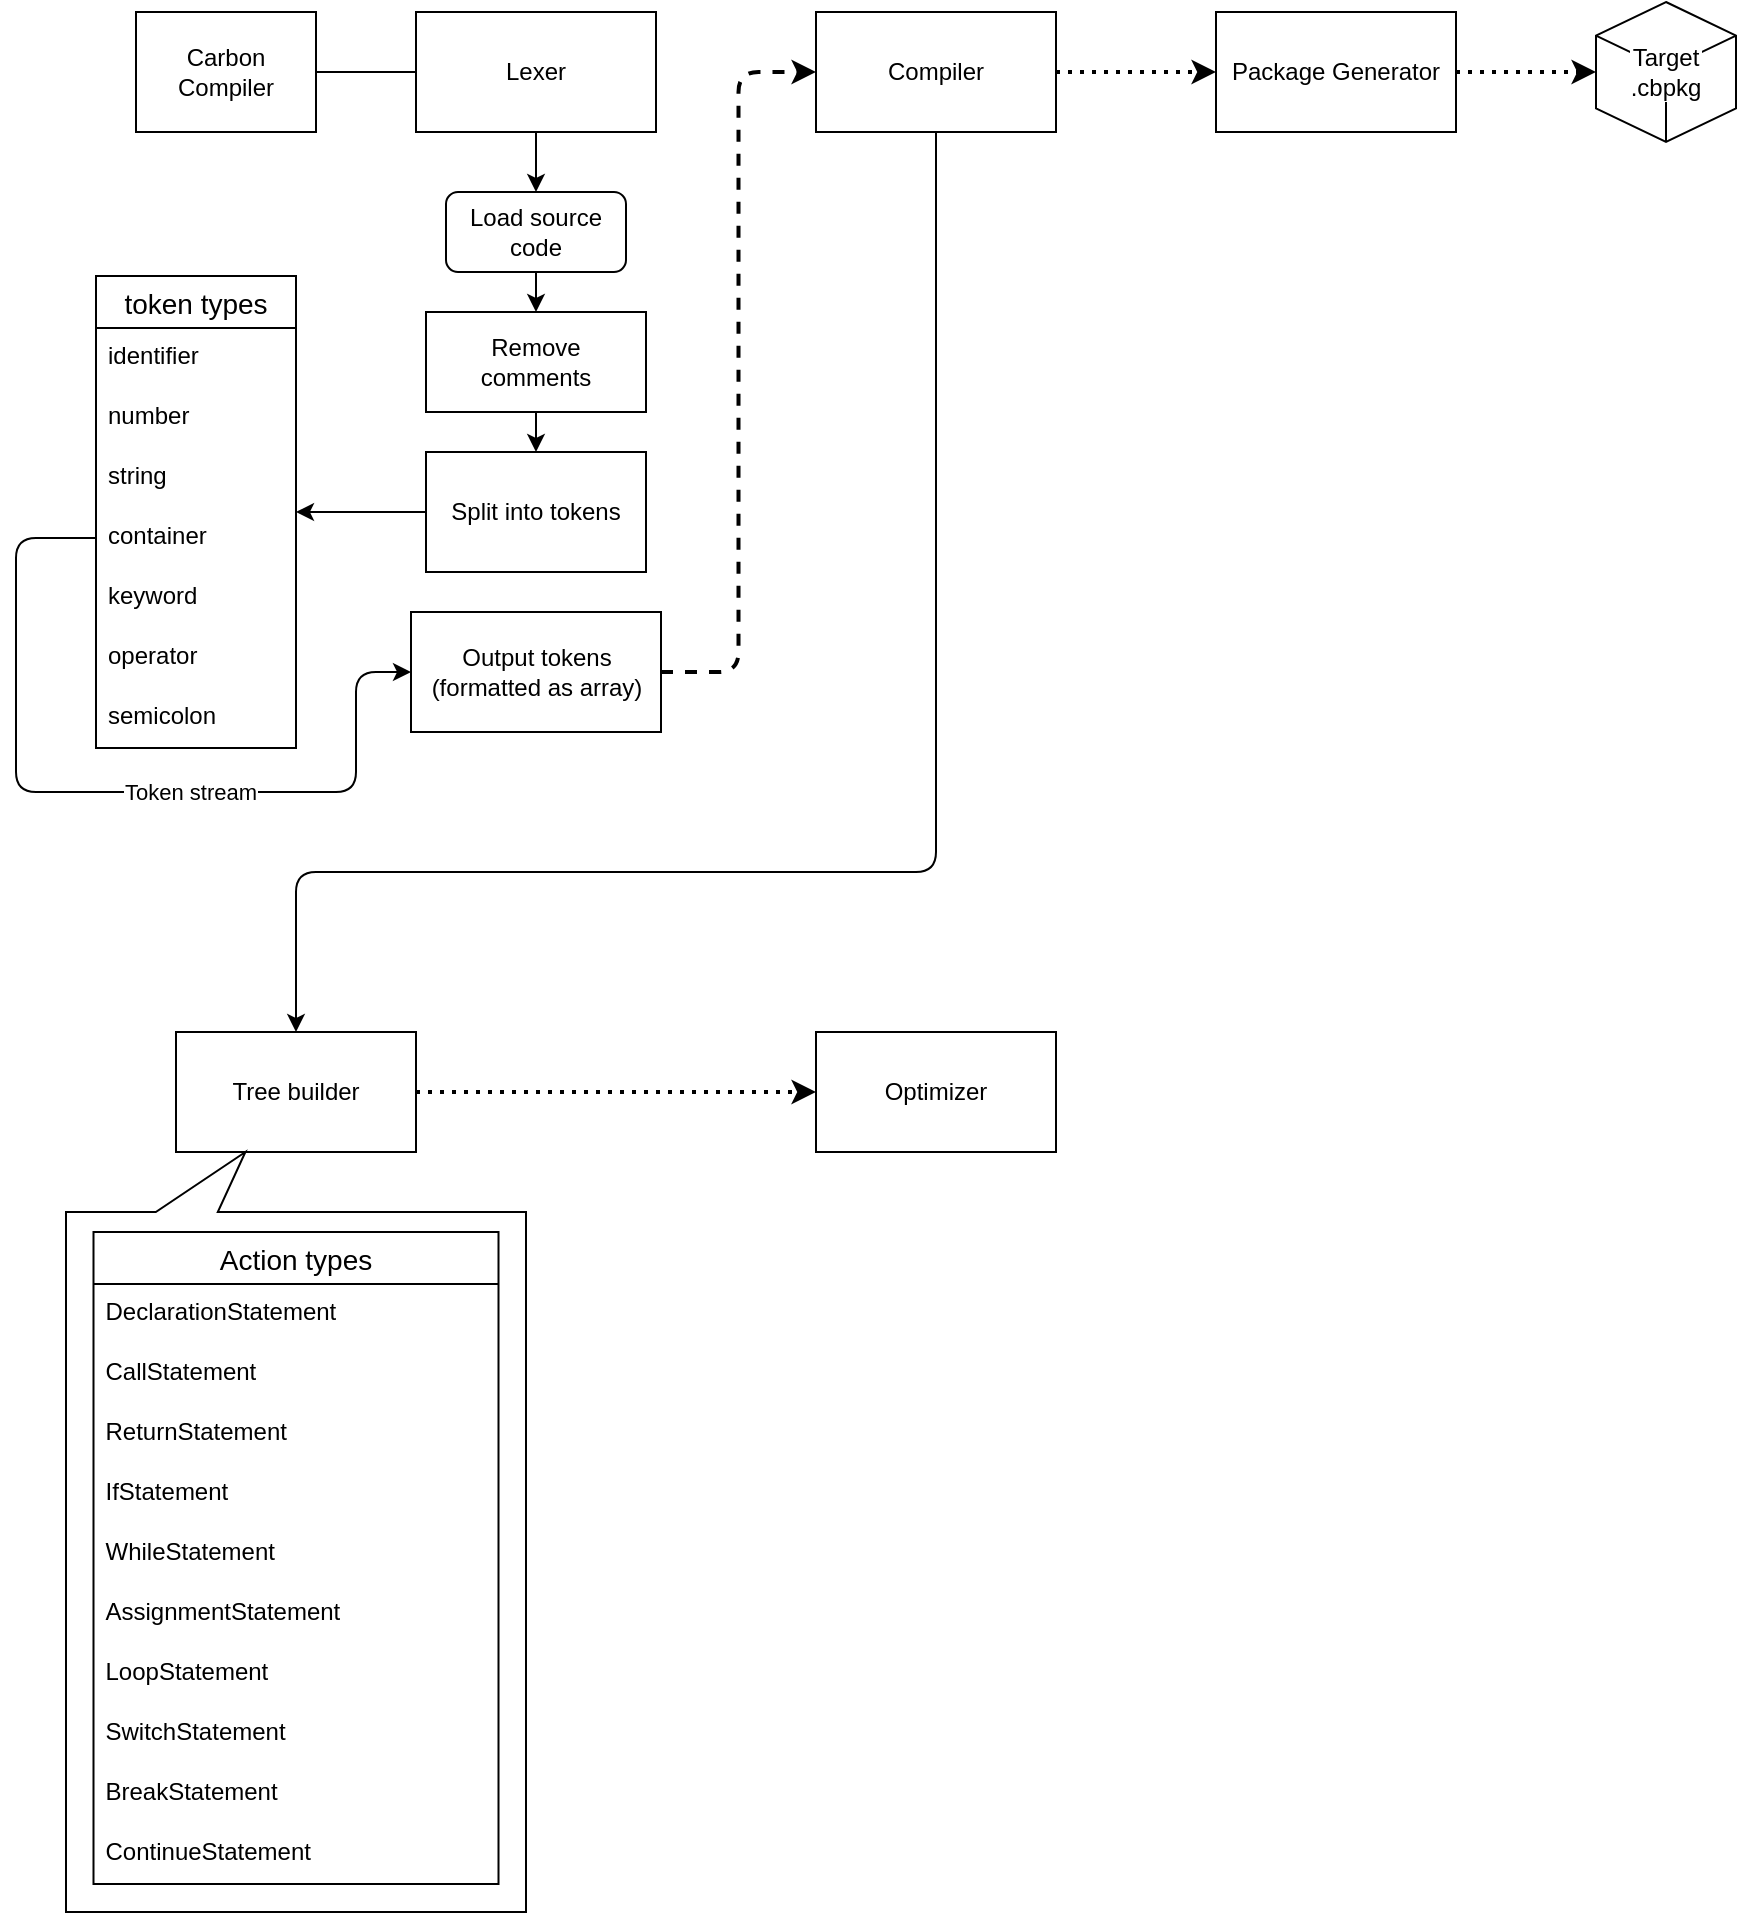 <mxfile version="14.5.1" type="device"><diagram id="XMMVwEM0Fe8zQMe2pqKj" name="Compiler"><mxGraphModel dx="2062" dy="1183" grid="1" gridSize="10" guides="1" tooltips="1" connect="1" arrows="1" fold="1" page="1" pageScale="1" pageWidth="850" pageHeight="1100" math="0" shadow="0"><root><mxCell id="0"/><mxCell id="1" parent="0"/><mxCell id="W130mLDaUc25MMwubsje-1" value="Carbon Compiler" style="rounded=0;whiteSpace=wrap;html=1;" parent="1" vertex="1"><mxGeometry x="200" y="30" width="90" height="60" as="geometry"/></mxCell><mxCell id="W130mLDaUc25MMwubsje-3" value="Lexer" style="rounded=0;whiteSpace=wrap;html=1;" parent="1" vertex="1"><mxGeometry x="340" y="30" width="120" height="60" as="geometry"/></mxCell><mxCell id="W130mLDaUc25MMwubsje-4" value="Compiler" style="rounded=0;whiteSpace=wrap;html=1;" parent="1" vertex="1"><mxGeometry x="540" y="30" width="120" height="60" as="geometry"/></mxCell><mxCell id="W130mLDaUc25MMwubsje-5" value="Package Generator" style="rounded=0;whiteSpace=wrap;html=1;" parent="1" vertex="1"><mxGeometry x="740" y="30" width="120" height="60" as="geometry"/></mxCell><mxCell id="W130mLDaUc25MMwubsje-6" value="" style="endArrow=none;html=1;entryX=0;entryY=0.5;entryDx=0;entryDy=0;exitX=1;exitY=0.5;exitDx=0;exitDy=0;" parent="1" source="W130mLDaUc25MMwubsje-1" target="W130mLDaUc25MMwubsje-3" edge="1"><mxGeometry width="50" height="50" relative="1" as="geometry"><mxPoint x="320" y="60" as="sourcePoint"/><mxPoint x="370" y="10" as="targetPoint"/></mxGeometry></mxCell><mxCell id="W130mLDaUc25MMwubsje-11" value="" style="endArrow=classic;html=1;dashed=1;strokeWidth=2;entryX=0;entryY=0.5;entryDx=0;entryDy=0;exitX=1;exitY=0.5;exitDx=0;exitDy=0;edgeStyle=orthogonalEdgeStyle;" parent="1" source="W130mLDaUc25MMwubsje-33" target="W130mLDaUc25MMwubsje-4" edge="1"><mxGeometry width="50" height="50" relative="1" as="geometry"><mxPoint x="480" y="100" as="sourcePoint"/><mxPoint x="530" y="50" as="targetPoint"/></mxGeometry></mxCell><mxCell id="W130mLDaUc25MMwubsje-13" value="" style="endArrow=classic;html=1;dashed=1;dashPattern=1 2;strokeWidth=2;exitX=1;exitY=0.5;exitDx=0;exitDy=0;entryX=0;entryY=0.5;entryDx=0;entryDy=0;" parent="1" source="W130mLDaUc25MMwubsje-4" target="W130mLDaUc25MMwubsje-5" edge="1"><mxGeometry width="50" height="50" relative="1" as="geometry"><mxPoint x="680" y="100" as="sourcePoint"/><mxPoint x="730" y="50" as="targetPoint"/></mxGeometry></mxCell><mxCell id="W130mLDaUc25MMwubsje-14" value="" style="endArrow=classic;html=1;dashed=1;dashPattern=1 2;strokeWidth=2;exitX=1;exitY=0.5;exitDx=0;exitDy=0;entryX=0;entryY=0.5;entryDx=0;entryDy=0;entryPerimeter=0;" parent="1" source="W130mLDaUc25MMwubsje-5" target="W130mLDaUc25MMwubsje-15" edge="1"><mxGeometry width="50" height="50" relative="1" as="geometry"><mxPoint x="870" y="85" as="sourcePoint"/><mxPoint x="930" y="60" as="targetPoint"/></mxGeometry></mxCell><mxCell id="W130mLDaUc25MMwubsje-15" value="&lt;span&gt;Target&lt;br&gt;.cbpkg&lt;/span&gt;" style="html=1;whiteSpace=wrap;shape=isoCube2;backgroundOutline=1;isoAngle=15;labelBackgroundColor=#ffffff;" parent="1" vertex="1"><mxGeometry x="930" y="25" width="70" height="70" as="geometry"/></mxCell><mxCell id="W130mLDaUc25MMwubsje-23" style="edgeStyle=orthogonalEdgeStyle;rounded=0;orthogonalLoop=1;jettySize=auto;html=1;exitX=0.5;exitY=1;exitDx=0;exitDy=0;entryX=0.5;entryY=0;entryDx=0;entryDy=0;strokeWidth=1;" parent="1" source="W130mLDaUc25MMwubsje-17" target="W130mLDaUc25MMwubsje-19" edge="1"><mxGeometry relative="1" as="geometry"/></mxCell><mxCell id="W130mLDaUc25MMwubsje-17" value="Load source code" style="rounded=1;whiteSpace=wrap;html=1;labelBackgroundColor=#ffffff;" parent="1" vertex="1"><mxGeometry x="355" y="120" width="90" height="40" as="geometry"/></mxCell><mxCell id="W130mLDaUc25MMwubsje-27" style="edgeStyle=orthogonalEdgeStyle;rounded=0;orthogonalLoop=1;jettySize=auto;html=1;exitX=0.5;exitY=1;exitDx=0;exitDy=0;entryX=0.5;entryY=0;entryDx=0;entryDy=0;strokeWidth=1;" parent="1" source="W130mLDaUc25MMwubsje-19" target="W130mLDaUc25MMwubsje-25" edge="1"><mxGeometry relative="1" as="geometry"/></mxCell><mxCell id="W130mLDaUc25MMwubsje-19" value="Remove&lt;br&gt;comments" style="rounded=0;whiteSpace=wrap;html=1;labelBackgroundColor=#ffffff;" parent="1" vertex="1"><mxGeometry x="345" y="180" width="110" height="50" as="geometry"/></mxCell><mxCell id="W130mLDaUc25MMwubsje-24" value="" style="endArrow=classic;html=1;strokeWidth=1;exitX=0.5;exitY=1;exitDx=0;exitDy=0;entryX=0.5;entryY=0;entryDx=0;entryDy=0;" parent="1" source="W130mLDaUc25MMwubsje-3" target="W130mLDaUc25MMwubsje-17" edge="1"><mxGeometry width="50" height="50" relative="1" as="geometry"><mxPoint x="470" y="140" as="sourcePoint"/><mxPoint x="520" y="90" as="targetPoint"/></mxGeometry></mxCell><mxCell id="W130mLDaUc25MMwubsje-25" value="Split into tokens" style="rounded=0;whiteSpace=wrap;html=1;labelBackgroundColor=#ffffff;" parent="1" vertex="1"><mxGeometry x="345" y="250" width="110" height="60" as="geometry"/></mxCell><mxCell id="W130mLDaUc25MMwubsje-29" value="" style="endArrow=classic;html=1;strokeWidth=1;entryX=1;entryY=0.5;entryDx=0;entryDy=0;exitX=0;exitY=0.5;exitDx=0;exitDy=0;" parent="1" source="W130mLDaUc25MMwubsje-25" target="CheH5TnDQMgy1CNGnUU7-5" edge="1"><mxGeometry width="50" height="50" relative="1" as="geometry"><mxPoint x="330" y="330" as="sourcePoint"/><mxPoint x="300" y="280" as="targetPoint"/></mxGeometry></mxCell><mxCell id="W130mLDaUc25MMwubsje-31" value="" style="endArrow=classic;html=1;strokeWidth=1;edgeStyle=orthogonalEdgeStyle;entryX=0;entryY=0.5;entryDx=0;entryDy=0;exitX=0;exitY=0.5;exitDx=0;exitDy=0;" parent="1" source="CheH5TnDQMgy1CNGnUU7-11" target="W130mLDaUc25MMwubsje-33" edge="1"><mxGeometry relative="1" as="geometry"><mxPoint x="200" y="420" as="sourcePoint"/><mxPoint x="340" y="390" as="targetPoint"/><Array as="points"><mxPoint x="140" y="293"/><mxPoint x="140" y="420"/><mxPoint x="310" y="420"/><mxPoint x="310" y="360"/></Array></mxGeometry></mxCell><mxCell id="W130mLDaUc25MMwubsje-32" value="Token stream" style="edgeLabel;resizable=0;html=1;align=center;verticalAlign=middle;" parent="W130mLDaUc25MMwubsje-31" connectable="0" vertex="1"><mxGeometry relative="1" as="geometry"><mxPoint x="41.1" as="offset"/></mxGeometry></mxCell><mxCell id="W130mLDaUc25MMwubsje-33" value="Output tokens&lt;br&gt;(formatted as array)" style="rounded=0;whiteSpace=wrap;html=1;labelBackgroundColor=#ffffff;" parent="1" vertex="1"><mxGeometry x="337.5" y="330" width="125" height="60" as="geometry"/></mxCell><mxCell id="CheH5TnDQMgy1CNGnUU7-1" value="Tree builder" style="rounded=0;whiteSpace=wrap;html=1;" parent="1" vertex="1"><mxGeometry x="220" y="540" width="120" height="60" as="geometry"/></mxCell><mxCell id="CheH5TnDQMgy1CNGnUU7-2" value="Optimizer" style="rounded=0;whiteSpace=wrap;html=1;" parent="1" vertex="1"><mxGeometry x="540" y="540" width="120" height="60" as="geometry"/></mxCell><mxCell id="CheH5TnDQMgy1CNGnUU7-3" value="" style="endArrow=classic;html=1;exitX=0.5;exitY=1;exitDx=0;exitDy=0;entryX=0.5;entryY=0;entryDx=0;entryDy=0;edgeStyle=orthogonalEdgeStyle;" parent="1" source="W130mLDaUc25MMwubsje-4" target="CheH5TnDQMgy1CNGnUU7-1" edge="1"><mxGeometry width="50" height="50" relative="1" as="geometry"><mxPoint x="590" y="160" as="sourcePoint"/><mxPoint x="640" y="110" as="targetPoint"/><Array as="points"><mxPoint x="600" y="460"/><mxPoint x="280" y="460"/></Array></mxGeometry></mxCell><mxCell id="CheH5TnDQMgy1CNGnUU7-4" value="" style="endArrow=classic;html=1;exitX=1;exitY=0.5;exitDx=0;exitDy=0;dashed=1;dashPattern=1 2;strokeWidth=2;" parent="1" source="CheH5TnDQMgy1CNGnUU7-1" target="CheH5TnDQMgy1CNGnUU7-2" edge="1"><mxGeometry width="50" height="50" relative="1" as="geometry"><mxPoint x="355" y="550" as="sourcePoint"/><mxPoint x="405" y="500" as="targetPoint"/></mxGeometry></mxCell><mxCell id="CheH5TnDQMgy1CNGnUU7-5" value="token types" style="swimlane;fontStyle=0;childLayout=stackLayout;horizontal=1;startSize=26;horizontalStack=0;resizeParent=1;resizeParentMax=0;resizeLast=0;collapsible=1;marginBottom=0;align=center;fontSize=14;" parent="1" vertex="1"><mxGeometry x="180" y="162" width="100" height="236" as="geometry"><mxRectangle x="120" y="162" width="50" height="26" as="alternateBounds"/></mxGeometry></mxCell><mxCell id="CheH5TnDQMgy1CNGnUU7-7" value="identifier" style="text;strokeColor=none;fillColor=none;spacingLeft=4;spacingRight=4;overflow=hidden;rotatable=0;points=[[0,0.5],[1,0.5]];portConstraint=eastwest;fontSize=12;" parent="CheH5TnDQMgy1CNGnUU7-5" vertex="1"><mxGeometry y="26" width="100" height="30" as="geometry"/></mxCell><mxCell id="CheH5TnDQMgy1CNGnUU7-8" value="number" style="text;strokeColor=none;fillColor=none;spacingLeft=4;spacingRight=4;overflow=hidden;rotatable=0;points=[[0,0.5],[1,0.5]];portConstraint=eastwest;fontSize=12;" parent="CheH5TnDQMgy1CNGnUU7-5" vertex="1"><mxGeometry y="56" width="100" height="30" as="geometry"/></mxCell><mxCell id="CheH5TnDQMgy1CNGnUU7-10" value="string" style="text;strokeColor=none;fillColor=none;spacingLeft=4;spacingRight=4;overflow=hidden;rotatable=0;points=[[0,0.5],[1,0.5]];portConstraint=eastwest;fontSize=12;" parent="CheH5TnDQMgy1CNGnUU7-5" vertex="1"><mxGeometry y="86" width="100" height="30" as="geometry"/></mxCell><mxCell id="CheH5TnDQMgy1CNGnUU7-11" value="container" style="text;strokeColor=none;fillColor=none;spacingLeft=4;spacingRight=4;overflow=hidden;rotatable=0;points=[[0,0.5],[1,0.5]];portConstraint=eastwest;fontSize=12;" parent="CheH5TnDQMgy1CNGnUU7-5" vertex="1"><mxGeometry y="116" width="100" height="30" as="geometry"/></mxCell><mxCell id="CheH5TnDQMgy1CNGnUU7-12" value="keyword" style="text;strokeColor=none;fillColor=none;spacingLeft=4;spacingRight=4;overflow=hidden;rotatable=0;points=[[0,0.5],[1,0.5]];portConstraint=eastwest;fontSize=12;" parent="CheH5TnDQMgy1CNGnUU7-5" vertex="1"><mxGeometry y="146" width="100" height="30" as="geometry"/></mxCell><mxCell id="CheH5TnDQMgy1CNGnUU7-13" value="operator" style="text;strokeColor=none;fillColor=none;spacingLeft=4;spacingRight=4;overflow=hidden;rotatable=0;points=[[0,0.5],[1,0.5]];portConstraint=eastwest;fontSize=12;" parent="CheH5TnDQMgy1CNGnUU7-5" vertex="1"><mxGeometry y="176" width="100" height="30" as="geometry"/></mxCell><mxCell id="CheH5TnDQMgy1CNGnUU7-14" value="semicolon" style="text;strokeColor=none;fillColor=none;spacingLeft=4;spacingRight=4;overflow=hidden;rotatable=0;points=[[0,0.5],[1,0.5]];portConstraint=eastwest;fontSize=12;" parent="CheH5TnDQMgy1CNGnUU7-5" vertex="1"><mxGeometry y="206" width="100" height="30" as="geometry"/></mxCell><mxCell id="GLkTCJ3H5eb3z7DWmMZh-2" value="" style="shape=callout;whiteSpace=wrap;html=1;perimeter=calloutPerimeter;direction=west;position2=0.61;base=31;size=30;position=0.67;" parent="1" vertex="1"><mxGeometry x="165" y="600" width="230" height="380" as="geometry"/></mxCell><mxCell id="GLkTCJ3H5eb3z7DWmMZh-3" value="Action types" style="swimlane;fontStyle=0;childLayout=stackLayout;horizontal=1;startSize=26;horizontalStack=0;resizeParent=1;resizeParentMax=0;resizeLast=0;collapsible=1;marginBottom=0;align=center;fontSize=14;" parent="1" vertex="1"><mxGeometry x="178.75" y="640" width="202.5" height="326" as="geometry"><mxRectangle x="178.75" y="640" width="110" height="26" as="alternateBounds"/></mxGeometry></mxCell><mxCell id="GLkTCJ3H5eb3z7DWmMZh-4" value="DeclarationStatement" style="text;strokeColor=none;fillColor=none;spacingLeft=4;spacingRight=4;overflow=hidden;rotatable=0;points=[[0,0.5],[1,0.5]];portConstraint=eastwest;fontSize=12;" parent="GLkTCJ3H5eb3z7DWmMZh-3" vertex="1"><mxGeometry y="26" width="202.5" height="30" as="geometry"/></mxCell><mxCell id="GLkTCJ3H5eb3z7DWmMZh-6" value="CallStatement" style="text;strokeColor=none;fillColor=none;spacingLeft=4;spacingRight=4;overflow=hidden;rotatable=0;points=[[0,0.5],[1,0.5]];portConstraint=eastwest;fontSize=12;" parent="GLkTCJ3H5eb3z7DWmMZh-3" vertex="1"><mxGeometry y="56" width="202.5" height="30" as="geometry"/></mxCell><mxCell id="HBuMRw3UUjnVNlClMHVf-1" value="ReturnStatement" style="text;strokeColor=none;fillColor=none;spacingLeft=4;spacingRight=4;overflow=hidden;rotatable=0;points=[[0,0.5],[1,0.5]];portConstraint=eastwest;fontSize=12;" parent="GLkTCJ3H5eb3z7DWmMZh-3" vertex="1"><mxGeometry y="86" width="202.5" height="30" as="geometry"/></mxCell><mxCell id="HBuMRw3UUjnVNlClMHVf-2" value="IfStatement" style="text;strokeColor=none;fillColor=none;spacingLeft=4;spacingRight=4;overflow=hidden;rotatable=0;points=[[0,0.5],[1,0.5]];portConstraint=eastwest;fontSize=12;" parent="GLkTCJ3H5eb3z7DWmMZh-3" vertex="1"><mxGeometry y="116" width="202.5" height="30" as="geometry"/></mxCell><mxCell id="HBuMRw3UUjnVNlClMHVf-3" value="WhileStatement" style="text;strokeColor=none;fillColor=none;spacingLeft=4;spacingRight=4;overflow=hidden;rotatable=0;points=[[0,0.5],[1,0.5]];portConstraint=eastwest;fontSize=12;" parent="GLkTCJ3H5eb3z7DWmMZh-3" vertex="1"><mxGeometry y="146" width="202.5" height="30" as="geometry"/></mxCell><mxCell id="GLkTCJ3H5eb3z7DWmMZh-5" value="AssignmentStatement" style="text;strokeColor=none;fillColor=none;spacingLeft=4;spacingRight=4;overflow=hidden;rotatable=0;points=[[0,0.5],[1,0.5]];portConstraint=eastwest;fontSize=12;" parent="GLkTCJ3H5eb3z7DWmMZh-3" vertex="1"><mxGeometry y="176" width="202.5" height="30" as="geometry"/></mxCell><mxCell id="HBuMRw3UUjnVNlClMHVf-4" value="LoopStatement" style="text;strokeColor=none;fillColor=none;spacingLeft=4;spacingRight=4;overflow=hidden;rotatable=0;points=[[0,0.5],[1,0.5]];portConstraint=eastwest;fontSize=12;" parent="GLkTCJ3H5eb3z7DWmMZh-3" vertex="1"><mxGeometry y="206" width="202.5" height="30" as="geometry"/></mxCell><mxCell id="HBuMRw3UUjnVNlClMHVf-5" value="SwitchStatement" style="text;strokeColor=none;fillColor=none;spacingLeft=4;spacingRight=4;overflow=hidden;rotatable=0;points=[[0,0.5],[1,0.5]];portConstraint=eastwest;fontSize=12;" parent="GLkTCJ3H5eb3z7DWmMZh-3" vertex="1"><mxGeometry y="236" width="202.5" height="30" as="geometry"/></mxCell><mxCell id="HBuMRw3UUjnVNlClMHVf-6" value="BreakStatement" style="text;strokeColor=none;fillColor=none;spacingLeft=4;spacingRight=4;overflow=hidden;rotatable=0;points=[[0,0.5],[1,0.5]];portConstraint=eastwest;fontSize=12;" parent="GLkTCJ3H5eb3z7DWmMZh-3" vertex="1"><mxGeometry y="266" width="202.5" height="30" as="geometry"/></mxCell><mxCell id="HBuMRw3UUjnVNlClMHVf-7" value="ContinueStatement" style="text;strokeColor=none;fillColor=none;spacingLeft=4;spacingRight=4;overflow=hidden;rotatable=0;points=[[0,0.5],[1,0.5]];portConstraint=eastwest;fontSize=12;" parent="GLkTCJ3H5eb3z7DWmMZh-3" vertex="1"><mxGeometry y="296" width="202.5" height="30" as="geometry"/></mxCell></root></mxGraphModel></diagram></mxfile>